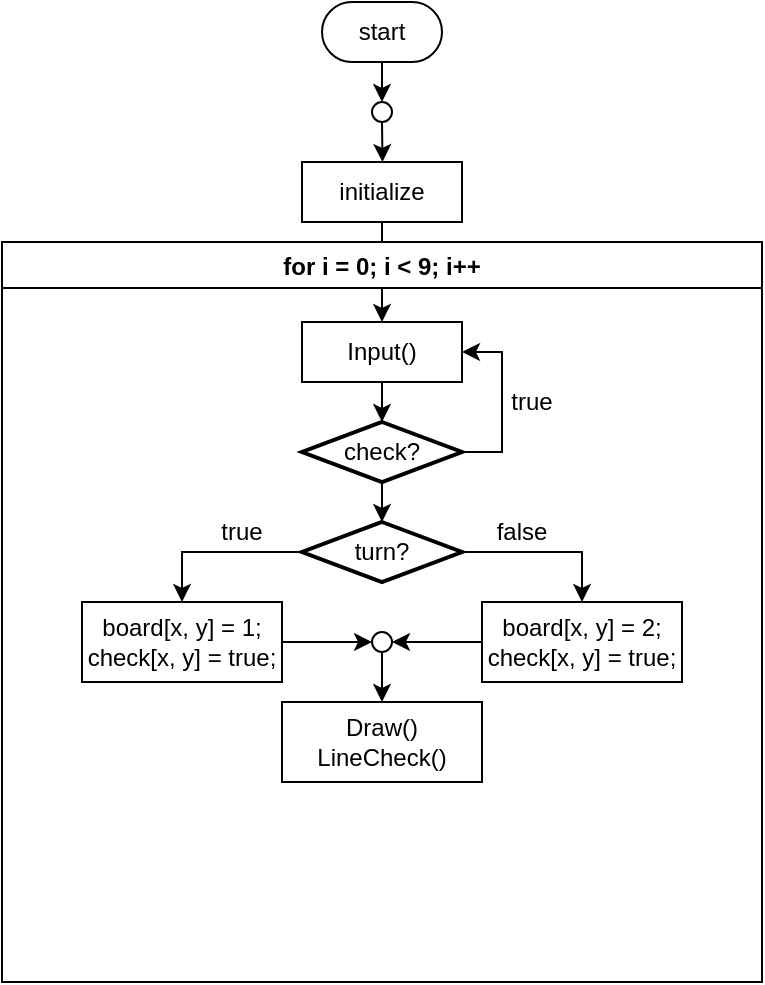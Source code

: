<mxfile version="14.2.9" type="github"><diagram id="C5RBs43oDa-KdzZeNtuy" name="Page-1"><mxGraphModel dx="460" dy="784" grid="1" gridSize="10" guides="1" tooltips="1" connect="1" arrows="1" fold="1" page="1" pageScale="1" pageWidth="827" pageHeight="1169" math="0" shadow="0"><root><mxCell id="WIyWlLk6GJQsqaUBKTNV-0"/><mxCell id="WIyWlLk6GJQsqaUBKTNV-1" parent="WIyWlLk6GJQsqaUBKTNV-0"/><mxCell id="jZsp2JqeeF3IR_qdnyY--8" style="edgeStyle=orthogonalEdgeStyle;rounded=0;orthogonalLoop=1;jettySize=auto;html=1;exitX=0.5;exitY=1;exitDx=0;exitDy=0;entryX=0.5;entryY=0;entryDx=0;entryDy=0;" edge="1" parent="WIyWlLk6GJQsqaUBKTNV-1" source="jZsp2JqeeF3IR_qdnyY--0" target="jZsp2JqeeF3IR_qdnyY--7"><mxGeometry relative="1" as="geometry"/></mxCell><mxCell id="jZsp2JqeeF3IR_qdnyY--0" value="start" style="rounded=1;whiteSpace=wrap;html=1;arcSize=50;" vertex="1" parent="WIyWlLk6GJQsqaUBKTNV-1"><mxGeometry x="210" y="40" width="60" height="30" as="geometry"/></mxCell><mxCell id="jZsp2JqeeF3IR_qdnyY--9" style="edgeStyle=orthogonalEdgeStyle;rounded=0;orthogonalLoop=1;jettySize=auto;html=1;exitX=0.5;exitY=1;exitDx=0;exitDy=0;" edge="1" parent="WIyWlLk6GJQsqaUBKTNV-1" source="jZsp2JqeeF3IR_qdnyY--7"><mxGeometry relative="1" as="geometry"><mxPoint x="240.241" y="120" as="targetPoint"/></mxGeometry></mxCell><mxCell id="jZsp2JqeeF3IR_qdnyY--7" value="" style="ellipse;whiteSpace=wrap;html=1;aspect=fixed;" vertex="1" parent="WIyWlLk6GJQsqaUBKTNV-1"><mxGeometry x="235" y="90" width="10" height="10" as="geometry"/></mxCell><mxCell id="jZsp2JqeeF3IR_qdnyY--11" style="edgeStyle=orthogonalEdgeStyle;rounded=0;orthogonalLoop=1;jettySize=auto;html=1;exitX=0.5;exitY=1;exitDx=0;exitDy=0;entryX=0.5;entryY=0;entryDx=0;entryDy=0;" edge="1" parent="WIyWlLk6GJQsqaUBKTNV-1" source="jZsp2JqeeF3IR_qdnyY--10" target="jZsp2JqeeF3IR_qdnyY--16"><mxGeometry relative="1" as="geometry"><mxPoint x="240" y="250" as="targetPoint"/></mxGeometry></mxCell><mxCell id="jZsp2JqeeF3IR_qdnyY--10" value="initialize" style="rounded=0;whiteSpace=wrap;html=1;" vertex="1" parent="WIyWlLk6GJQsqaUBKTNV-1"><mxGeometry x="200" y="120" width="80" height="30" as="geometry"/></mxCell><mxCell id="jZsp2JqeeF3IR_qdnyY--12" value="for i = 0; i &lt; 9; i++" style="swimlane;" vertex="1" parent="WIyWlLk6GJQsqaUBKTNV-1"><mxGeometry x="50" y="160" width="380" height="370" as="geometry"/></mxCell><mxCell id="jZsp2JqeeF3IR_qdnyY--27" style="edgeStyle=orthogonalEdgeStyle;rounded=0;orthogonalLoop=1;jettySize=auto;html=1;exitX=0;exitY=0.5;exitDx=0;exitDy=0;exitPerimeter=0;entryX=0.5;entryY=0;entryDx=0;entryDy=0;" edge="1" parent="jZsp2JqeeF3IR_qdnyY--12" source="jZsp2JqeeF3IR_qdnyY--13" target="jZsp2JqeeF3IR_qdnyY--26"><mxGeometry relative="1" as="geometry"/></mxCell><mxCell id="jZsp2JqeeF3IR_qdnyY--29" style="edgeStyle=orthogonalEdgeStyle;rounded=0;orthogonalLoop=1;jettySize=auto;html=1;exitX=1;exitY=0.5;exitDx=0;exitDy=0;exitPerimeter=0;entryX=0.5;entryY=0;entryDx=0;entryDy=0;" edge="1" parent="jZsp2JqeeF3IR_qdnyY--12" source="jZsp2JqeeF3IR_qdnyY--13" target="jZsp2JqeeF3IR_qdnyY--28"><mxGeometry relative="1" as="geometry"/></mxCell><mxCell id="jZsp2JqeeF3IR_qdnyY--13" value="turn?" style="strokeWidth=2;html=1;shape=mxgraph.flowchart.decision;whiteSpace=wrap;" vertex="1" parent="jZsp2JqeeF3IR_qdnyY--12"><mxGeometry x="150" y="140" width="80" height="30" as="geometry"/></mxCell><mxCell id="jZsp2JqeeF3IR_qdnyY--22" style="edgeStyle=orthogonalEdgeStyle;rounded=0;orthogonalLoop=1;jettySize=auto;html=1;exitX=0.5;exitY=1;exitDx=0;exitDy=0;entryX=0.5;entryY=0;entryDx=0;entryDy=0;entryPerimeter=0;" edge="1" parent="jZsp2JqeeF3IR_qdnyY--12" source="jZsp2JqeeF3IR_qdnyY--16" target="jZsp2JqeeF3IR_qdnyY--21"><mxGeometry relative="1" as="geometry"/></mxCell><mxCell id="jZsp2JqeeF3IR_qdnyY--16" value="Input()" style="rounded=0;whiteSpace=wrap;html=1;" vertex="1" parent="jZsp2JqeeF3IR_qdnyY--12"><mxGeometry x="150" y="40" width="80" height="30" as="geometry"/></mxCell><mxCell id="jZsp2JqeeF3IR_qdnyY--23" style="edgeStyle=orthogonalEdgeStyle;rounded=0;orthogonalLoop=1;jettySize=auto;html=1;exitX=1;exitY=0.5;exitDx=0;exitDy=0;exitPerimeter=0;entryX=1;entryY=0.5;entryDx=0;entryDy=0;" edge="1" parent="jZsp2JqeeF3IR_qdnyY--12" source="jZsp2JqeeF3IR_qdnyY--21" target="jZsp2JqeeF3IR_qdnyY--16"><mxGeometry relative="1" as="geometry"/></mxCell><mxCell id="jZsp2JqeeF3IR_qdnyY--25" style="edgeStyle=orthogonalEdgeStyle;rounded=0;orthogonalLoop=1;jettySize=auto;html=1;exitX=0.5;exitY=1;exitDx=0;exitDy=0;exitPerimeter=0;entryX=0.5;entryY=0;entryDx=0;entryDy=0;entryPerimeter=0;" edge="1" parent="jZsp2JqeeF3IR_qdnyY--12" source="jZsp2JqeeF3IR_qdnyY--21" target="jZsp2JqeeF3IR_qdnyY--13"><mxGeometry relative="1" as="geometry"/></mxCell><mxCell id="jZsp2JqeeF3IR_qdnyY--21" value="check?" style="strokeWidth=2;html=1;shape=mxgraph.flowchart.decision;whiteSpace=wrap;" vertex="1" parent="jZsp2JqeeF3IR_qdnyY--12"><mxGeometry x="150" y="90" width="80" height="30" as="geometry"/></mxCell><mxCell id="jZsp2JqeeF3IR_qdnyY--24" value="true" style="text;html=1;strokeColor=none;fillColor=none;align=center;verticalAlign=middle;whiteSpace=wrap;rounded=0;" vertex="1" parent="jZsp2JqeeF3IR_qdnyY--12"><mxGeometry x="250" y="70" width="30" height="20" as="geometry"/></mxCell><mxCell id="jZsp2JqeeF3IR_qdnyY--35" style="edgeStyle=orthogonalEdgeStyle;rounded=0;orthogonalLoop=1;jettySize=auto;html=1;exitX=1;exitY=0.5;exitDx=0;exitDy=0;entryX=0;entryY=0.5;entryDx=0;entryDy=0;" edge="1" parent="jZsp2JqeeF3IR_qdnyY--12" source="jZsp2JqeeF3IR_qdnyY--26" target="jZsp2JqeeF3IR_qdnyY--34"><mxGeometry relative="1" as="geometry"/></mxCell><mxCell id="jZsp2JqeeF3IR_qdnyY--26" value="board[x, y] = 1;&lt;br&gt;check[x, y] = true;" style="rounded=0;whiteSpace=wrap;html=1;" vertex="1" parent="jZsp2JqeeF3IR_qdnyY--12"><mxGeometry x="40" y="180" width="100" height="40" as="geometry"/></mxCell><mxCell id="jZsp2JqeeF3IR_qdnyY--36" style="edgeStyle=orthogonalEdgeStyle;rounded=0;orthogonalLoop=1;jettySize=auto;html=1;exitX=0;exitY=0.5;exitDx=0;exitDy=0;entryX=1;entryY=0.5;entryDx=0;entryDy=0;" edge="1" parent="jZsp2JqeeF3IR_qdnyY--12" source="jZsp2JqeeF3IR_qdnyY--28" target="jZsp2JqeeF3IR_qdnyY--34"><mxGeometry relative="1" as="geometry"/></mxCell><mxCell id="jZsp2JqeeF3IR_qdnyY--28" value="board[x, y] = 2;&lt;br&gt;check[x, y] = true;" style="rounded=0;whiteSpace=wrap;html=1;" vertex="1" parent="jZsp2JqeeF3IR_qdnyY--12"><mxGeometry x="240" y="180" width="100" height="40" as="geometry"/></mxCell><mxCell id="jZsp2JqeeF3IR_qdnyY--30" value="true" style="text;html=1;strokeColor=none;fillColor=none;align=center;verticalAlign=middle;whiteSpace=wrap;rounded=0;" vertex="1" parent="jZsp2JqeeF3IR_qdnyY--12"><mxGeometry x="100" y="140" width="40" height="10" as="geometry"/></mxCell><mxCell id="jZsp2JqeeF3IR_qdnyY--32" value="false" style="text;html=1;strokeColor=none;fillColor=none;align=center;verticalAlign=middle;whiteSpace=wrap;rounded=0;" vertex="1" parent="jZsp2JqeeF3IR_qdnyY--12"><mxGeometry x="240" y="140" width="40" height="10" as="geometry"/></mxCell><mxCell id="jZsp2JqeeF3IR_qdnyY--38" style="edgeStyle=orthogonalEdgeStyle;rounded=0;orthogonalLoop=1;jettySize=auto;html=1;exitX=0.5;exitY=1;exitDx=0;exitDy=0;entryX=0.5;entryY=0;entryDx=0;entryDy=0;" edge="1" parent="jZsp2JqeeF3IR_qdnyY--12" source="jZsp2JqeeF3IR_qdnyY--34" target="jZsp2JqeeF3IR_qdnyY--37"><mxGeometry relative="1" as="geometry"/></mxCell><mxCell id="jZsp2JqeeF3IR_qdnyY--34" value="" style="ellipse;whiteSpace=wrap;html=1;aspect=fixed;" vertex="1" parent="jZsp2JqeeF3IR_qdnyY--12"><mxGeometry x="185" y="195" width="10" height="10" as="geometry"/></mxCell><mxCell id="jZsp2JqeeF3IR_qdnyY--37" value="Draw()&lt;br&gt;LineCheck()" style="rounded=0;whiteSpace=wrap;html=1;" vertex="1" parent="jZsp2JqeeF3IR_qdnyY--12"><mxGeometry x="140" y="230" width="100" height="40" as="geometry"/></mxCell></root></mxGraphModel></diagram></mxfile>